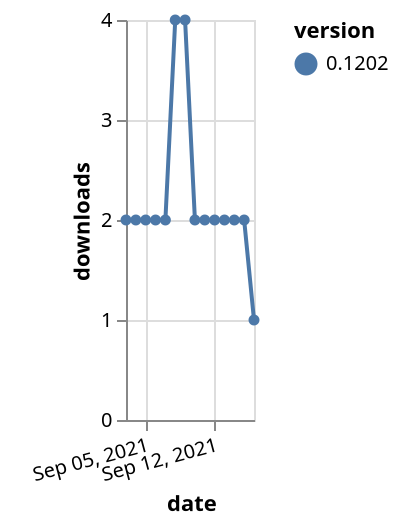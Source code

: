 {"$schema": "https://vega.github.io/schema/vega-lite/v5.json", "description": "A simple bar chart with embedded data.", "data": {"values": [{"date": "2021-09-03", "total": 2730, "delta": 2, "version": "0.1202"}, {"date": "2021-09-04", "total": 2732, "delta": 2, "version": "0.1202"}, {"date": "2021-09-05", "total": 2734, "delta": 2, "version": "0.1202"}, {"date": "2021-09-06", "total": 2736, "delta": 2, "version": "0.1202"}, {"date": "2021-09-07", "total": 2738, "delta": 2, "version": "0.1202"}, {"date": "2021-09-08", "total": 2742, "delta": 4, "version": "0.1202"}, {"date": "2021-09-09", "total": 2746, "delta": 4, "version": "0.1202"}, {"date": "2021-09-10", "total": 2748, "delta": 2, "version": "0.1202"}, {"date": "2021-09-11", "total": 2750, "delta": 2, "version": "0.1202"}, {"date": "2021-09-12", "total": 2752, "delta": 2, "version": "0.1202"}, {"date": "2021-09-13", "total": 2754, "delta": 2, "version": "0.1202"}, {"date": "2021-09-14", "total": 2756, "delta": 2, "version": "0.1202"}, {"date": "2021-09-15", "total": 2758, "delta": 2, "version": "0.1202"}, {"date": "2021-09-16", "total": 2759, "delta": 1, "version": "0.1202"}]}, "width": "container", "mark": {"type": "line", "point": {"filled": true}}, "encoding": {"x": {"field": "date", "type": "temporal", "timeUnit": "yearmonthdate", "title": "date", "axis": {"labelAngle": -15}}, "y": {"field": "delta", "type": "quantitative", "title": "downloads"}, "color": {"field": "version", "type": "nominal"}, "tooltip": {"field": "delta"}}}